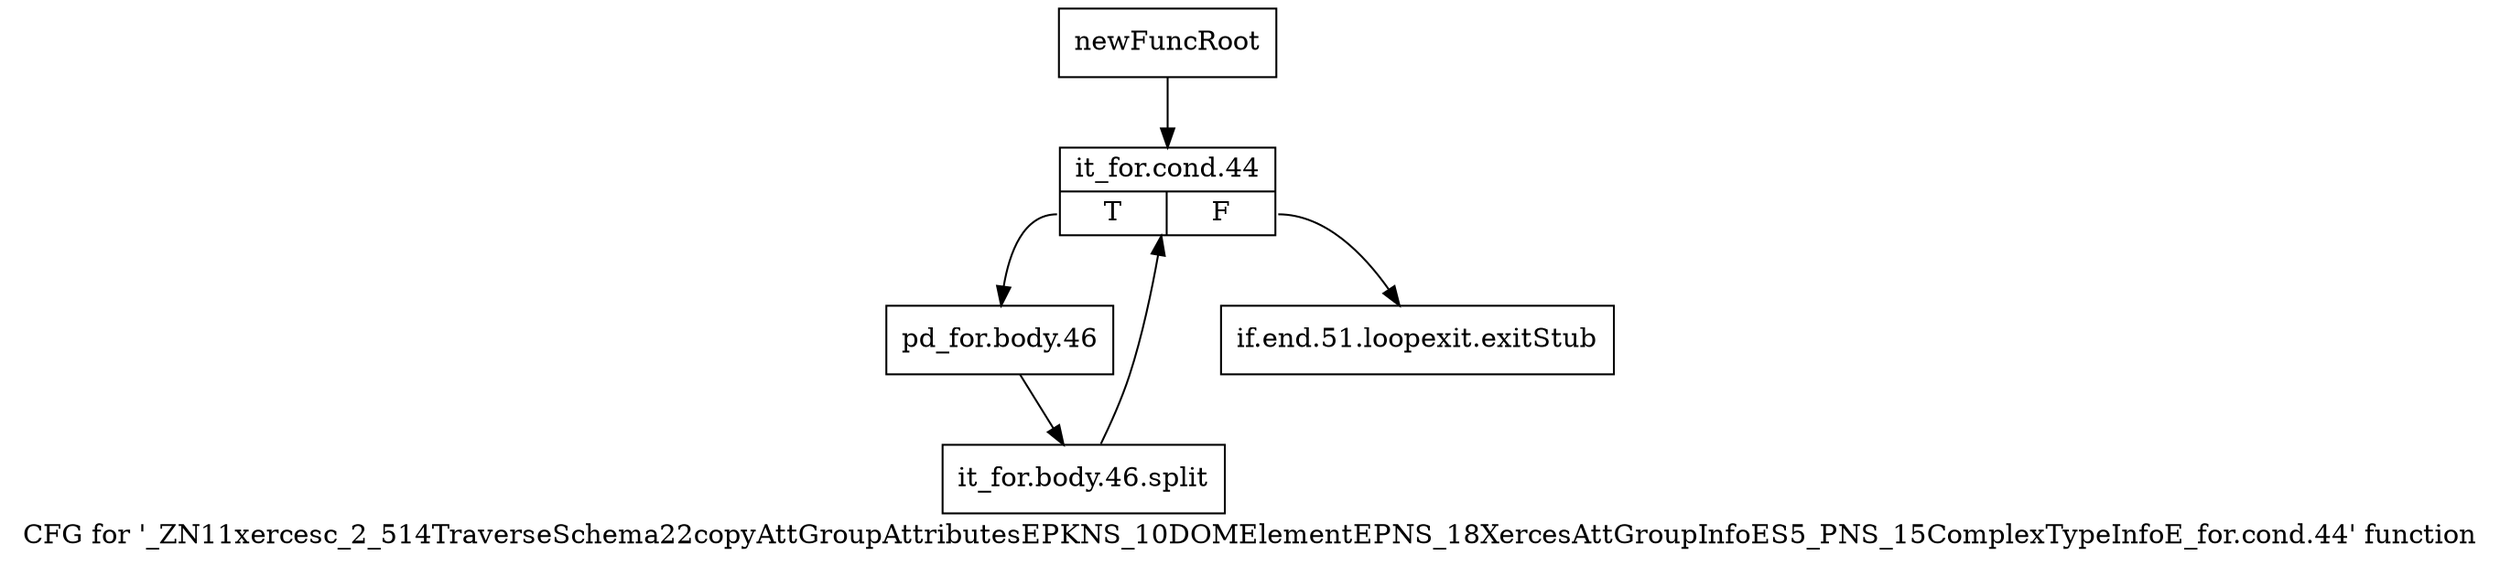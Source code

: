 digraph "CFG for '_ZN11xercesc_2_514TraverseSchema22copyAttGroupAttributesEPKNS_10DOMElementEPNS_18XercesAttGroupInfoES5_PNS_15ComplexTypeInfoE_for.cond.44' function" {
	label="CFG for '_ZN11xercesc_2_514TraverseSchema22copyAttGroupAttributesEPKNS_10DOMElementEPNS_18XercesAttGroupInfoES5_PNS_15ComplexTypeInfoE_for.cond.44' function";

	Node0x9a57da0 [shape=record,label="{newFuncRoot}"];
	Node0x9a57da0 -> Node0x9a57e40;
	Node0x9a57df0 [shape=record,label="{if.end.51.loopexit.exitStub}"];
	Node0x9a57e40 [shape=record,label="{it_for.cond.44|{<s0>T|<s1>F}}"];
	Node0x9a57e40:s0 -> Node0x9a57e90;
	Node0x9a57e40:s1 -> Node0x9a57df0;
	Node0x9a57e90 [shape=record,label="{pd_for.body.46}"];
	Node0x9a57e90 -> Node0xcedcbd0;
	Node0xcedcbd0 [shape=record,label="{it_for.body.46.split}"];
	Node0xcedcbd0 -> Node0x9a57e40;
}
